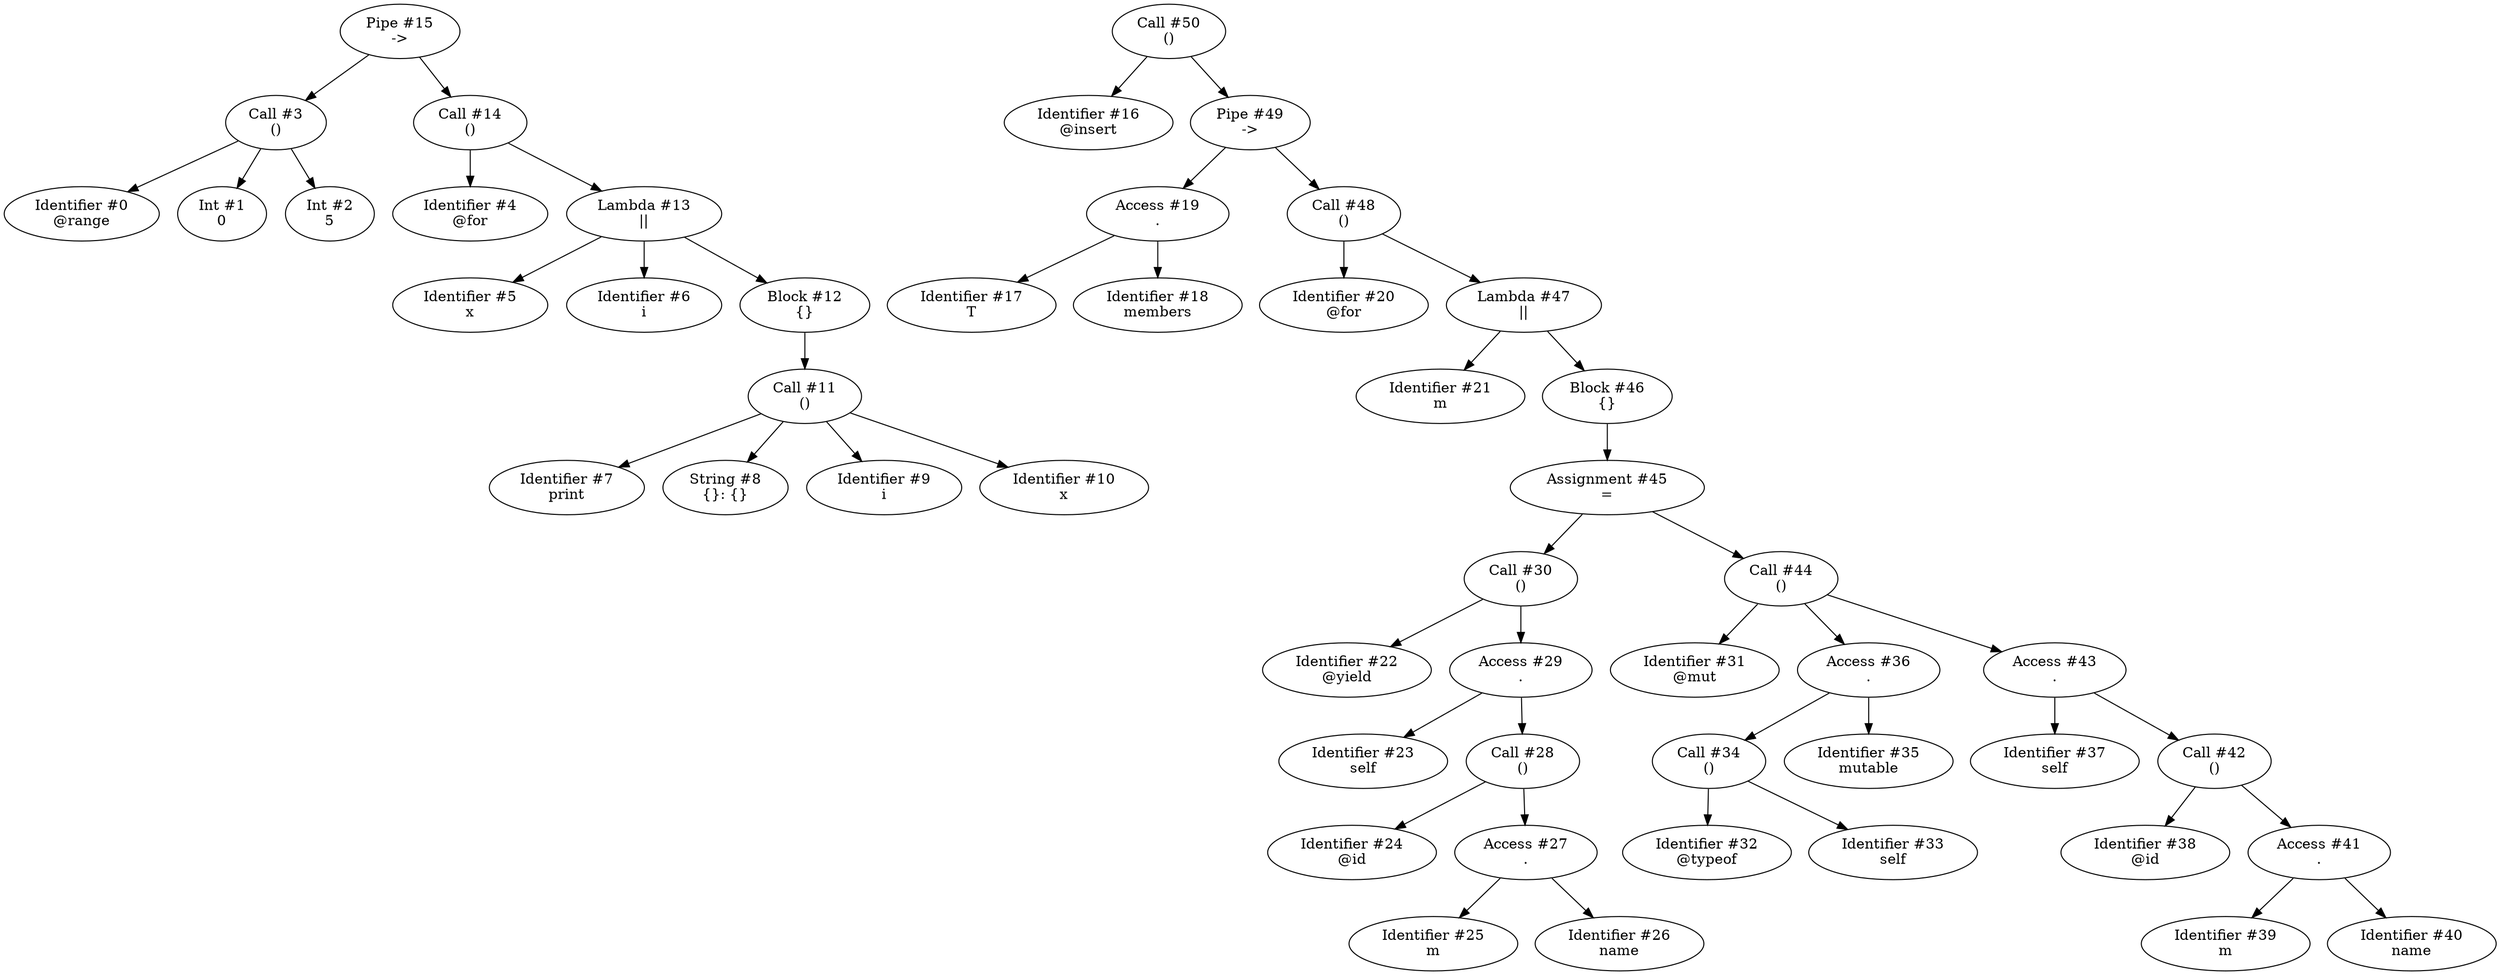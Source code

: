 digraph Ast {
    "Pipe #15\n->" -> "Call #3\n()"
    "Pipe #15\n->" -> "Call #14\n()"
    "Call #3\n()" -> "Identifier #0\n@range"
    "Call #3\n()" -> "Int #1\n0"
    "Call #3\n()" -> "Int #2\n5"
    "Call #14\n()" -> "Identifier #4\n@for"
    "Call #14\n()" -> "Lambda #13\n||"
    "Lambda #13\n||" -> "Identifier #5\nx"
    "Lambda #13\n||" -> "Identifier #6\ni"
    "Lambda #13\n||" -> "Block #12\n{}"
    "Block #12\n{}" -> "Call #11\n()"
    "Call #11\n()" -> "Identifier #7\nprint"
    "Call #11\n()" -> "String #8\n{}: {}"
    "Call #11\n()" -> "Identifier #9\ni"
    "Call #11\n()" -> "Identifier #10\nx"
    "Call #50\n()" -> "Identifier #16\n@insert"
    "Call #50\n()" -> "Pipe #49\n->"
    "Pipe #49\n->" -> "Access #19\n."
    "Pipe #49\n->" -> "Call #48\n()"
    "Access #19\n." -> "Identifier #17\nT"
    "Access #19\n." -> "Identifier #18\nmembers"
    "Call #48\n()" -> "Identifier #20\n@for"
    "Call #48\n()" -> "Lambda #47\n||"
    "Lambda #47\n||" -> "Identifier #21\nm"
    "Lambda #47\n||" -> "Block #46\n{}"
    "Block #46\n{}" -> "Assignment #45\n="
    "Assignment #45\n=" -> "Call #30\n()"
    "Assignment #45\n=" -> "Call #44\n()"
    "Call #30\n()" -> "Identifier #22\n@yield"
    "Call #30\n()" -> "Access #29\n."
    "Access #29\n." -> "Identifier #23\nself"
    "Access #29\n." -> "Call #28\n()"
    "Call #28\n()" -> "Identifier #24\n@id"
    "Call #28\n()" -> "Access #27\n."
    "Access #27\n." -> "Identifier #25\nm"
    "Access #27\n." -> "Identifier #26\nname"
    "Call #44\n()" -> "Identifier #31\n@mut"
    "Call #44\n()" -> "Access #36\n."
    "Access #36\n." -> "Call #34\n()"
    "Access #36\n." -> "Identifier #35\nmutable"
    "Call #34\n()" -> "Identifier #32\n@typeof"
    "Call #34\n()" -> "Identifier #33\nself"
    "Call #44\n()" -> "Access #43\n."
    "Access #43\n." -> "Identifier #37\nself"
    "Access #43\n." -> "Call #42\n()"
    "Call #42\n()" -> "Identifier #38\n@id"
    "Call #42\n()" -> "Access #41\n."
    "Access #41\n." -> "Identifier #39\nm"
    "Access #41\n." -> "Identifier #40\nname"
}